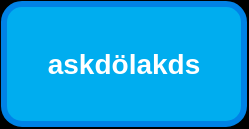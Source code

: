 <mxfile version="14.6.13" type="github">
  <diagram id="13-oEu8dOx8ymZho0zQ9" name="Page-2">
    <mxGraphModel dx="2899" dy="1032" grid="1" gridSize="50" guides="1" tooltips="1" connect="1" arrows="1" fold="1" page="1" pageScale="1" pageWidth="1169" pageHeight="827" background="#000000" math="0" shadow="0">
      <root>
        <mxCell id="hytQAspsmoFLMjGgo2YP-0" />
        <mxCell id="hytQAspsmoFLMjGgo2YP-1" parent="hytQAspsmoFLMjGgo2YP-0" />
        <mxCell id="jcJWP4r5AkSBRpXdXZx8-0" value="&lt;h4 style=&quot;font-size: 14px;&quot;&gt;&lt;font style=&quot;font-size: 14px;&quot;&gt;askdölakds&lt;/font&gt;&lt;/h4&gt;" style="whiteSpace=wrap;html=1;rounded=1;sketch=0;fillColor=#00ADEF;arcSize=15;strokeColor=#0082E6;strokeWidth=3;glass=0;shadow=0;fontSize=14;fontColor=#FFFFFF;labelBackgroundColor=none;labelBorderColor=none;align=center;verticalAlign=middle;" parent="hytQAspsmoFLMjGgo2YP-1" vertex="1">
          <mxGeometry x="-1050" y="250" width="120" height="60" as="geometry" />
        </mxCell>
      </root>
    </mxGraphModel>
  </diagram>
</mxfile>
